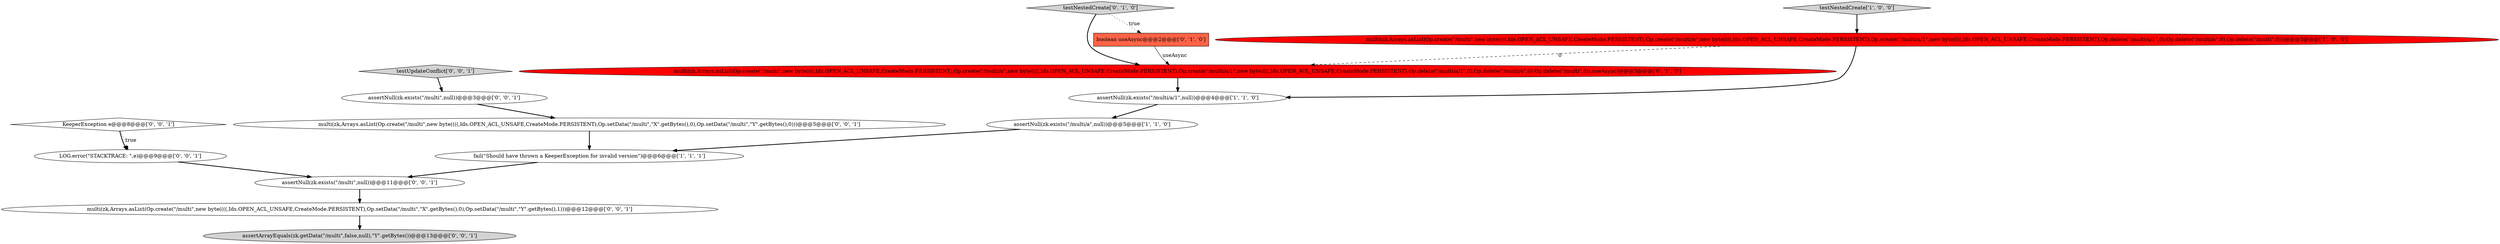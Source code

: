 digraph {
0 [style = filled, label = "multi(zk,Arrays.asList(Op.create(\"/multi\",new byte((((,Ids.OPEN_ACL_UNSAFE,CreateMode.PERSISTENT),Op.create(\"/multi/a\",new byte((((,Ids.OPEN_ACL_UNSAFE,CreateMode.PERSISTENT),Op.create(\"/multi/a/1\",new byte((((,Ids.OPEN_ACL_UNSAFE,CreateMode.PERSISTENT),Op.delete(\"/multi/a/1\",0),Op.delete(\"/multi/a\",0),Op.delete(\"/multi\",0)))@@@3@@@['1', '0', '0']", fillcolor = red, shape = ellipse image = "AAA1AAABBB1BBB"];
7 [style = filled, label = "multi(zk,Arrays.asList(Op.create(\"/multi\",new byte((((,Ids.OPEN_ACL_UNSAFE,CreateMode.PERSISTENT),Op.create(\"/multi/a\",new byte((((,Ids.OPEN_ACL_UNSAFE,CreateMode.PERSISTENT),Op.create(\"/multi/a/1\",new byte((((,Ids.OPEN_ACL_UNSAFE,CreateMode.PERSISTENT),Op.delete(\"/multi/a/1\",0),Op.delete(\"/multi/a\",0),Op.delete(\"/multi\",0)),useAsync)@@@3@@@['0', '1', '0']", fillcolor = red, shape = ellipse image = "AAA1AAABBB2BBB"];
10 [style = filled, label = "assertNull(zk.exists(\"/multi\",null))@@@11@@@['0', '0', '1']", fillcolor = white, shape = ellipse image = "AAA0AAABBB3BBB"];
12 [style = filled, label = "LOG.error(\"STACKTRACE: \",e)@@@9@@@['0', '0', '1']", fillcolor = white, shape = ellipse image = "AAA0AAABBB3BBB"];
14 [style = filled, label = "multi(zk,Arrays.asList(Op.create(\"/multi\",new byte((((,Ids.OPEN_ACL_UNSAFE,CreateMode.PERSISTENT),Op.setData(\"/multi\",\"X\".getBytes(),0),Op.setData(\"/multi\",\"Y\".getBytes(),1)))@@@12@@@['0', '0', '1']", fillcolor = white, shape = ellipse image = "AAA0AAABBB3BBB"];
3 [style = filled, label = "assertNull(zk.exists(\"/multi/a/1\",null))@@@4@@@['1', '1', '0']", fillcolor = white, shape = ellipse image = "AAA0AAABBB1BBB"];
6 [style = filled, label = "boolean useAsync@@@2@@@['0', '1', '0']", fillcolor = tomato, shape = box image = "AAA1AAABBB2BBB"];
5 [style = filled, label = "testNestedCreate['0', '1', '0']", fillcolor = lightgray, shape = diamond image = "AAA0AAABBB2BBB"];
4 [style = filled, label = "assertNull(zk.exists(\"/multi/a\",null))@@@5@@@['1', '1', '0']", fillcolor = white, shape = ellipse image = "AAA0AAABBB1BBB"];
1 [style = filled, label = "fail(\"Should have thrown a KeeperException for invalid version\")@@@6@@@['1', '1', '1']", fillcolor = white, shape = ellipse image = "AAA0AAABBB1BBB"];
9 [style = filled, label = "multi(zk,Arrays.asList(Op.create(\"/multi\",new byte((((,Ids.OPEN_ACL_UNSAFE,CreateMode.PERSISTENT),Op.setData(\"/multi\",\"X\".getBytes(),0),Op.setData(\"/multi\",\"Y\".getBytes(),0)))@@@5@@@['0', '0', '1']", fillcolor = white, shape = ellipse image = "AAA0AAABBB3BBB"];
11 [style = filled, label = "KeeperException e@@@8@@@['0', '0', '1']", fillcolor = white, shape = diamond image = "AAA0AAABBB3BBB"];
13 [style = filled, label = "testUpdateConflict['0', '0', '1']", fillcolor = lightgray, shape = diamond image = "AAA0AAABBB3BBB"];
15 [style = filled, label = "assertNull(zk.exists(\"/multi\",null))@@@3@@@['0', '0', '1']", fillcolor = white, shape = ellipse image = "AAA0AAABBB3BBB"];
2 [style = filled, label = "testNestedCreate['1', '0', '0']", fillcolor = lightgray, shape = diamond image = "AAA0AAABBB1BBB"];
8 [style = filled, label = "assertArrayEquals(zk.getData(\"/multi\",false,null),\"Y\".getBytes())@@@13@@@['0', '0', '1']", fillcolor = lightgray, shape = ellipse image = "AAA0AAABBB3BBB"];
0->3 [style = bold, label=""];
5->6 [style = dotted, label="true"];
5->7 [style = bold, label=""];
4->1 [style = bold, label=""];
2->0 [style = bold, label=""];
11->12 [style = bold, label=""];
12->10 [style = bold, label=""];
14->8 [style = bold, label=""];
13->15 [style = bold, label=""];
9->1 [style = bold, label=""];
0->7 [style = dashed, label="0"];
1->10 [style = bold, label=""];
10->14 [style = bold, label=""];
15->9 [style = bold, label=""];
3->4 [style = bold, label=""];
7->3 [style = bold, label=""];
11->12 [style = dotted, label="true"];
6->7 [style = solid, label="useAsync"];
}
